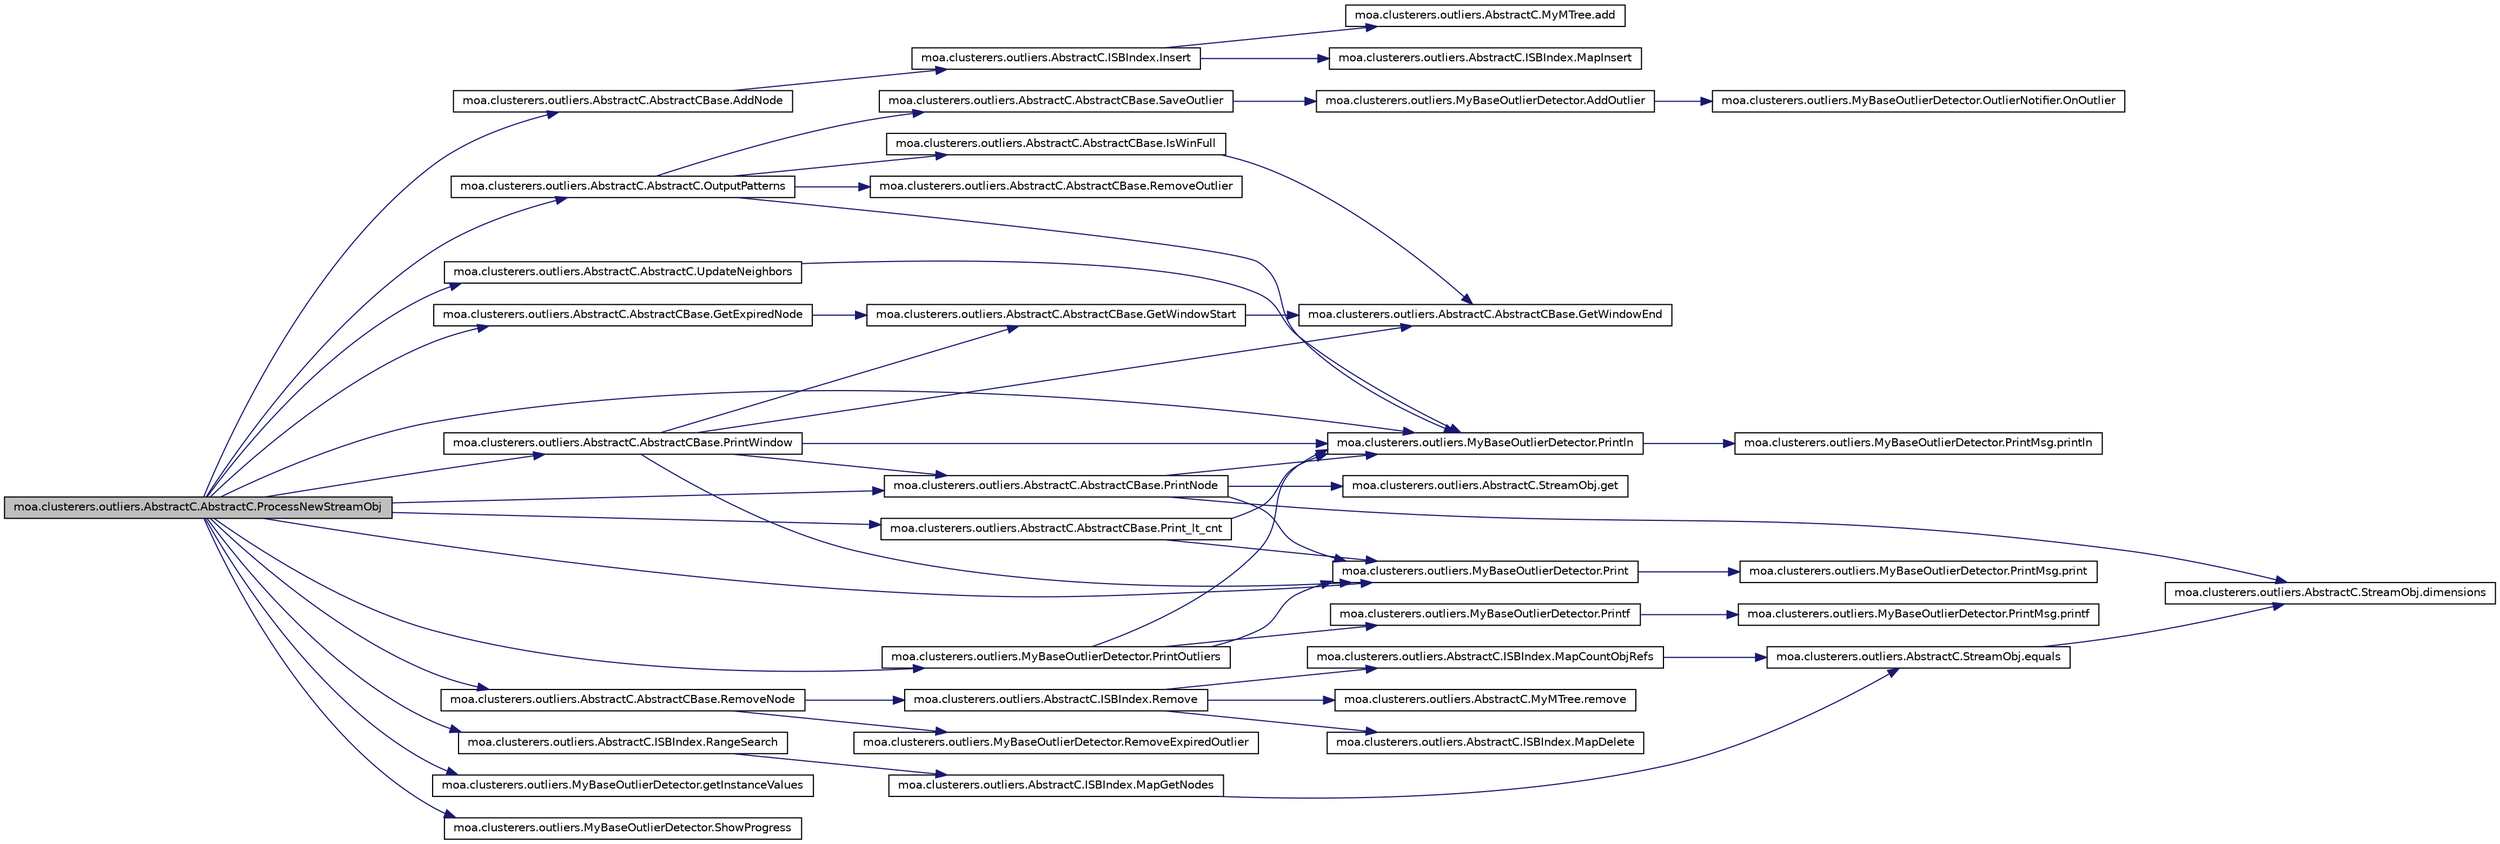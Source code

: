digraph G
{
  edge [fontname="Helvetica",fontsize="10",labelfontname="Helvetica",labelfontsize="10"];
  node [fontname="Helvetica",fontsize="10",shape=record];
  rankdir=LR;
  Node1 [label="moa.clusterers.outliers.AbstractC.AbstractC.ProcessNewStreamObj",height=0.2,width=0.4,color="black", fillcolor="grey75", style="filled" fontcolor="black"];
  Node1 -> Node2 [color="midnightblue",fontsize="10",style="solid",fontname="Helvetica"];
  Node2 [label="moa.clusterers.outliers.AbstractC.AbstractCBase.AddNode",height=0.2,width=0.4,color="black", fillcolor="white", style="filled",URL="$classmoa_1_1clusterers_1_1outliers_1_1AbstractC_1_1AbstractCBase.html#a25082ce003cb1c983cd793045e8a9891"];
  Node2 -> Node3 [color="midnightblue",fontsize="10",style="solid",fontname="Helvetica"];
  Node3 [label="moa.clusterers.outliers.AbstractC.ISBIndex.Insert",height=0.2,width=0.4,color="black", fillcolor="white", style="filled",URL="$classmoa_1_1clusterers_1_1outliers_1_1AbstractC_1_1ISBIndex.html#a57fc30bd499514589550c9b37c3b46b6"];
  Node3 -> Node4 [color="midnightblue",fontsize="10",style="solid",fontname="Helvetica"];
  Node4 [label="moa.clusterers.outliers.AbstractC.MyMTree.add",height=0.2,width=0.4,color="black", fillcolor="white", style="filled",URL="$classmoa_1_1clusterers_1_1outliers_1_1AbstractC_1_1MyMTree.html#a05adb6ef0ac91ad1399123f36cab87f0"];
  Node3 -> Node5 [color="midnightblue",fontsize="10",style="solid",fontname="Helvetica"];
  Node5 [label="moa.clusterers.outliers.AbstractC.ISBIndex.MapInsert",height=0.2,width=0.4,color="black", fillcolor="white", style="filled",URL="$classmoa_1_1clusterers_1_1outliers_1_1AbstractC_1_1ISBIndex.html#ade7ea4964387aef567deae626a903c57"];
  Node1 -> Node6 [color="midnightblue",fontsize="10",style="solid",fontname="Helvetica"];
  Node6 [label="moa.clusterers.outliers.AbstractC.AbstractCBase.GetExpiredNode",height=0.2,width=0.4,color="black", fillcolor="white", style="filled",URL="$classmoa_1_1clusterers_1_1outliers_1_1AbstractC_1_1AbstractCBase.html#a9f9b33b0eea3aebd766b97eab60cabcb"];
  Node6 -> Node7 [color="midnightblue",fontsize="10",style="solid",fontname="Helvetica"];
  Node7 [label="moa.clusterers.outliers.AbstractC.AbstractCBase.GetWindowStart",height=0.2,width=0.4,color="black", fillcolor="white", style="filled",URL="$classmoa_1_1clusterers_1_1outliers_1_1AbstractC_1_1AbstractCBase.html#a6292ffc3da2736a02e9417555d10525f"];
  Node7 -> Node8 [color="midnightblue",fontsize="10",style="solid",fontname="Helvetica"];
  Node8 [label="moa.clusterers.outliers.AbstractC.AbstractCBase.GetWindowEnd",height=0.2,width=0.4,color="black", fillcolor="white", style="filled",URL="$classmoa_1_1clusterers_1_1outliers_1_1AbstractC_1_1AbstractCBase.html#adb28bcf7e7041a8074b2dda0cb3eab9c"];
  Node1 -> Node9 [color="midnightblue",fontsize="10",style="solid",fontname="Helvetica"];
  Node9 [label="moa.clusterers.outliers.MyBaseOutlierDetector.getInstanceValues",height=0.2,width=0.4,color="black", fillcolor="white", style="filled",URL="$classmoa_1_1clusterers_1_1outliers_1_1MyBaseOutlierDetector.html#a9ce753647ce7cafed5f4921ccfee1a8c"];
  Node1 -> Node10 [color="midnightblue",fontsize="10",style="solid",fontname="Helvetica"];
  Node10 [label="moa.clusterers.outliers.AbstractC.AbstractC.OutputPatterns",height=0.2,width=0.4,color="black", fillcolor="white", style="filled",URL="$classmoa_1_1clusterers_1_1outliers_1_1AbstractC_1_1AbstractC.html#aca2dbdd180a8cba7dc8e0a60c08c24f9"];
  Node10 -> Node11 [color="midnightblue",fontsize="10",style="solid",fontname="Helvetica"];
  Node11 [label="moa.clusterers.outliers.AbstractC.AbstractCBase.IsWinFull",height=0.2,width=0.4,color="black", fillcolor="white", style="filled",URL="$classmoa_1_1clusterers_1_1outliers_1_1AbstractC_1_1AbstractCBase.html#ade1b53f153114d3d22aa7aca1b9deb89"];
  Node11 -> Node8 [color="midnightblue",fontsize="10",style="solid",fontname="Helvetica"];
  Node10 -> Node12 [color="midnightblue",fontsize="10",style="solid",fontname="Helvetica"];
  Node12 [label="moa.clusterers.outliers.MyBaseOutlierDetector.Println",height=0.2,width=0.4,color="black", fillcolor="white", style="filled",URL="$classmoa_1_1clusterers_1_1outliers_1_1MyBaseOutlierDetector.html#af7b301217f7338217830e5ee4850b144"];
  Node12 -> Node13 [color="midnightblue",fontsize="10",style="solid",fontname="Helvetica"];
  Node13 [label="moa.clusterers.outliers.MyBaseOutlierDetector.PrintMsg.println",height=0.2,width=0.4,color="black", fillcolor="white", style="filled",URL="$interfacemoa_1_1clusterers_1_1outliers_1_1MyBaseOutlierDetector_1_1PrintMsg.html#a71e22b3711764e75881a9db4fdb67ab8"];
  Node10 -> Node14 [color="midnightblue",fontsize="10",style="solid",fontname="Helvetica"];
  Node14 [label="moa.clusterers.outliers.AbstractC.AbstractCBase.RemoveOutlier",height=0.2,width=0.4,color="black", fillcolor="white", style="filled",URL="$classmoa_1_1clusterers_1_1outliers_1_1AbstractC_1_1AbstractCBase.html#a60554b8dda29561de1200c4043ea51ae"];
  Node10 -> Node15 [color="midnightblue",fontsize="10",style="solid",fontname="Helvetica"];
  Node15 [label="moa.clusterers.outliers.AbstractC.AbstractCBase.SaveOutlier",height=0.2,width=0.4,color="black", fillcolor="white", style="filled",URL="$classmoa_1_1clusterers_1_1outliers_1_1AbstractC_1_1AbstractCBase.html#a70f7614ef9018f8cfc4f3d516f74b289"];
  Node15 -> Node16 [color="midnightblue",fontsize="10",style="solid",fontname="Helvetica"];
  Node16 [label="moa.clusterers.outliers.MyBaseOutlierDetector.AddOutlier",height=0.2,width=0.4,color="black", fillcolor="white", style="filled",URL="$classmoa_1_1clusterers_1_1outliers_1_1MyBaseOutlierDetector.html#a3715ee029b3f792359eaa1519f80e240"];
  Node16 -> Node17 [color="midnightblue",fontsize="10",style="solid",fontname="Helvetica"];
  Node17 [label="moa.clusterers.outliers.MyBaseOutlierDetector.OutlierNotifier.OnOutlier",height=0.2,width=0.4,color="black", fillcolor="white", style="filled",URL="$classmoa_1_1clusterers_1_1outliers_1_1MyBaseOutlierDetector_1_1OutlierNotifier.html#a5b97e479afa2b10275b615a97fbbd840"];
  Node1 -> Node18 [color="midnightblue",fontsize="10",style="solid",fontname="Helvetica"];
  Node18 [label="moa.clusterers.outliers.MyBaseOutlierDetector.Print",height=0.2,width=0.4,color="black", fillcolor="white", style="filled",URL="$classmoa_1_1clusterers_1_1outliers_1_1MyBaseOutlierDetector.html#a01297fd140b44ef385c77a89acec721c"];
  Node18 -> Node19 [color="midnightblue",fontsize="10",style="solid",fontname="Helvetica"];
  Node19 [label="moa.clusterers.outliers.MyBaseOutlierDetector.PrintMsg.print",height=0.2,width=0.4,color="black", fillcolor="white", style="filled",URL="$interfacemoa_1_1clusterers_1_1outliers_1_1MyBaseOutlierDetector_1_1PrintMsg.html#a686fb5db51b4d23837bb524103f973c5"];
  Node1 -> Node20 [color="midnightblue",fontsize="10",style="solid",fontname="Helvetica"];
  Node20 [label="moa.clusterers.outliers.AbstractC.AbstractCBase.Print_lt_cnt",height=0.2,width=0.4,color="black", fillcolor="white", style="filled",URL="$classmoa_1_1clusterers_1_1outliers_1_1AbstractC_1_1AbstractCBase.html#a783c0aa3ff95d78257054dd9da45cbcf"];
  Node20 -> Node18 [color="midnightblue",fontsize="10",style="solid",fontname="Helvetica"];
  Node20 -> Node12 [color="midnightblue",fontsize="10",style="solid",fontname="Helvetica"];
  Node1 -> Node12 [color="midnightblue",fontsize="10",style="solid",fontname="Helvetica"];
  Node1 -> Node21 [color="midnightblue",fontsize="10",style="solid",fontname="Helvetica"];
  Node21 [label="moa.clusterers.outliers.AbstractC.AbstractCBase.PrintNode",height=0.2,width=0.4,color="black", fillcolor="white", style="filled",URL="$classmoa_1_1clusterers_1_1outliers_1_1AbstractC_1_1AbstractCBase.html#a87b697786db50df3f2e54493d6178869"];
  Node21 -> Node22 [color="midnightblue",fontsize="10",style="solid",fontname="Helvetica"];
  Node22 [label="moa.clusterers.outliers.AbstractC.StreamObj.dimensions",height=0.2,width=0.4,color="black", fillcolor="white", style="filled",URL="$classmoa_1_1clusterers_1_1outliers_1_1AbstractC_1_1StreamObj.html#a4cef72d0fe150e12f3c2d250958ae0aa",tooltip="The number of dimensions."];
  Node21 -> Node23 [color="midnightblue",fontsize="10",style="solid",fontname="Helvetica"];
  Node23 [label="moa.clusterers.outliers.AbstractC.StreamObj.get",height=0.2,width=0.4,color="black", fillcolor="white", style="filled",URL="$classmoa_1_1clusterers_1_1outliers_1_1AbstractC_1_1StreamObj.html#a6792c3ee1ec700ef52bb5aa969b7b7c3"];
  Node21 -> Node18 [color="midnightblue",fontsize="10",style="solid",fontname="Helvetica"];
  Node21 -> Node12 [color="midnightblue",fontsize="10",style="solid",fontname="Helvetica"];
  Node1 -> Node24 [color="midnightblue",fontsize="10",style="solid",fontname="Helvetica"];
  Node24 [label="moa.clusterers.outliers.MyBaseOutlierDetector.PrintOutliers",height=0.2,width=0.4,color="black", fillcolor="white", style="filled",URL="$classmoa_1_1clusterers_1_1outliers_1_1MyBaseOutlierDetector.html#aa0c5df29f9b28fc1a30f0dc054085236"];
  Node24 -> Node18 [color="midnightblue",fontsize="10",style="solid",fontname="Helvetica"];
  Node24 -> Node25 [color="midnightblue",fontsize="10",style="solid",fontname="Helvetica"];
  Node25 [label="moa.clusterers.outliers.MyBaseOutlierDetector.Printf",height=0.2,width=0.4,color="black", fillcolor="white", style="filled",URL="$classmoa_1_1clusterers_1_1outliers_1_1MyBaseOutlierDetector.html#a0091db164cf4334d175fc3928f540625"];
  Node25 -> Node26 [color="midnightblue",fontsize="10",style="solid",fontname="Helvetica"];
  Node26 [label="moa.clusterers.outliers.MyBaseOutlierDetector.PrintMsg.printf",height=0.2,width=0.4,color="black", fillcolor="white", style="filled",URL="$interfacemoa_1_1clusterers_1_1outliers_1_1MyBaseOutlierDetector_1_1PrintMsg.html#ac1f8b59ea11f91b6aa50df8c79d32c9c"];
  Node24 -> Node12 [color="midnightblue",fontsize="10",style="solid",fontname="Helvetica"];
  Node1 -> Node27 [color="midnightblue",fontsize="10",style="solid",fontname="Helvetica"];
  Node27 [label="moa.clusterers.outliers.AbstractC.AbstractCBase.PrintWindow",height=0.2,width=0.4,color="black", fillcolor="white", style="filled",URL="$classmoa_1_1clusterers_1_1outliers_1_1AbstractC_1_1AbstractCBase.html#afdd8e657500a85e3b12dcc0e23c8f1ff"];
  Node27 -> Node8 [color="midnightblue",fontsize="10",style="solid",fontname="Helvetica"];
  Node27 -> Node7 [color="midnightblue",fontsize="10",style="solid",fontname="Helvetica"];
  Node27 -> Node18 [color="midnightblue",fontsize="10",style="solid",fontname="Helvetica"];
  Node27 -> Node12 [color="midnightblue",fontsize="10",style="solid",fontname="Helvetica"];
  Node27 -> Node21 [color="midnightblue",fontsize="10",style="solid",fontname="Helvetica"];
  Node1 -> Node28 [color="midnightblue",fontsize="10",style="solid",fontname="Helvetica"];
  Node28 [label="moa.clusterers.outliers.AbstractC.ISBIndex.RangeSearch",height=0.2,width=0.4,color="black", fillcolor="white", style="filled",URL="$classmoa_1_1clusterers_1_1outliers_1_1AbstractC_1_1ISBIndex.html#a65659c3ab8eb964c8b6f1ac7d0a83d8c"];
  Node28 -> Node29 [color="midnightblue",fontsize="10",style="solid",fontname="Helvetica"];
  Node29 [label="moa.clusterers.outliers.AbstractC.ISBIndex.MapGetNodes",height=0.2,width=0.4,color="black", fillcolor="white", style="filled",URL="$classmoa_1_1clusterers_1_1outliers_1_1AbstractC_1_1ISBIndex.html#a3b2a55c3b132d3d8af7efcd84d8a18f8"];
  Node29 -> Node30 [color="midnightblue",fontsize="10",style="solid",fontname="Helvetica"];
  Node30 [label="moa.clusterers.outliers.AbstractC.StreamObj.equals",height=0.2,width=0.4,color="black", fillcolor="white", style="filled",URL="$classmoa_1_1clusterers_1_1outliers_1_1AbstractC_1_1StreamObj.html#a264bc035bbb6005a1110d2599743e8fd"];
  Node30 -> Node22 [color="midnightblue",fontsize="10",style="solid",fontname="Helvetica"];
  Node1 -> Node31 [color="midnightblue",fontsize="10",style="solid",fontname="Helvetica"];
  Node31 [label="moa.clusterers.outliers.AbstractC.AbstractCBase.RemoveNode",height=0.2,width=0.4,color="black", fillcolor="white", style="filled",URL="$classmoa_1_1clusterers_1_1outliers_1_1AbstractC_1_1AbstractCBase.html#a5dcabf84f6ce9dbe0b008e62e82530d1"];
  Node31 -> Node32 [color="midnightblue",fontsize="10",style="solid",fontname="Helvetica"];
  Node32 [label="moa.clusterers.outliers.AbstractC.ISBIndex.Remove",height=0.2,width=0.4,color="black", fillcolor="white", style="filled",URL="$classmoa_1_1clusterers_1_1outliers_1_1AbstractC_1_1ISBIndex.html#a31d4cbacbfe5327eaed6acc5b342b67b"];
  Node32 -> Node33 [color="midnightblue",fontsize="10",style="solid",fontname="Helvetica"];
  Node33 [label="moa.clusterers.outliers.AbstractC.ISBIndex.MapCountObjRefs",height=0.2,width=0.4,color="black", fillcolor="white", style="filled",URL="$classmoa_1_1clusterers_1_1outliers_1_1AbstractC_1_1ISBIndex.html#ab20022dd428a04214f5b0618cfc5fe20"];
  Node33 -> Node30 [color="midnightblue",fontsize="10",style="solid",fontname="Helvetica"];
  Node32 -> Node34 [color="midnightblue",fontsize="10",style="solid",fontname="Helvetica"];
  Node34 [label="moa.clusterers.outliers.AbstractC.ISBIndex.MapDelete",height=0.2,width=0.4,color="black", fillcolor="white", style="filled",URL="$classmoa_1_1clusterers_1_1outliers_1_1AbstractC_1_1ISBIndex.html#a17db15b28ff3fddf1d309a5e92deb2d0"];
  Node32 -> Node35 [color="midnightblue",fontsize="10",style="solid",fontname="Helvetica"];
  Node35 [label="moa.clusterers.outliers.AbstractC.MyMTree.remove",height=0.2,width=0.4,color="black", fillcolor="white", style="filled",URL="$classmoa_1_1clusterers_1_1outliers_1_1AbstractC_1_1MyMTree.html#a2406946caad933ac3c3433a4a3917d71"];
  Node31 -> Node36 [color="midnightblue",fontsize="10",style="solid",fontname="Helvetica"];
  Node36 [label="moa.clusterers.outliers.MyBaseOutlierDetector.RemoveExpiredOutlier",height=0.2,width=0.4,color="black", fillcolor="white", style="filled",URL="$classmoa_1_1clusterers_1_1outliers_1_1MyBaseOutlierDetector.html#a87395b2d424a0706fd970a2712f7fe1c"];
  Node1 -> Node37 [color="midnightblue",fontsize="10",style="solid",fontname="Helvetica"];
  Node37 [label="moa.clusterers.outliers.MyBaseOutlierDetector.ShowProgress",height=0.2,width=0.4,color="black", fillcolor="white", style="filled",URL="$classmoa_1_1clusterers_1_1outliers_1_1MyBaseOutlierDetector.html#a002334a3e67e38ceaafb5a69b2521c37"];
  Node1 -> Node38 [color="midnightblue",fontsize="10",style="solid",fontname="Helvetica"];
  Node38 [label="moa.clusterers.outliers.AbstractC.AbstractC.UpdateNeighbors",height=0.2,width=0.4,color="black", fillcolor="white", style="filled",URL="$classmoa_1_1clusterers_1_1outliers_1_1AbstractC_1_1AbstractC.html#af0d03902923b9c8f1f7b87b273bcc38a"];
  Node38 -> Node12 [color="midnightblue",fontsize="10",style="solid",fontname="Helvetica"];
}
